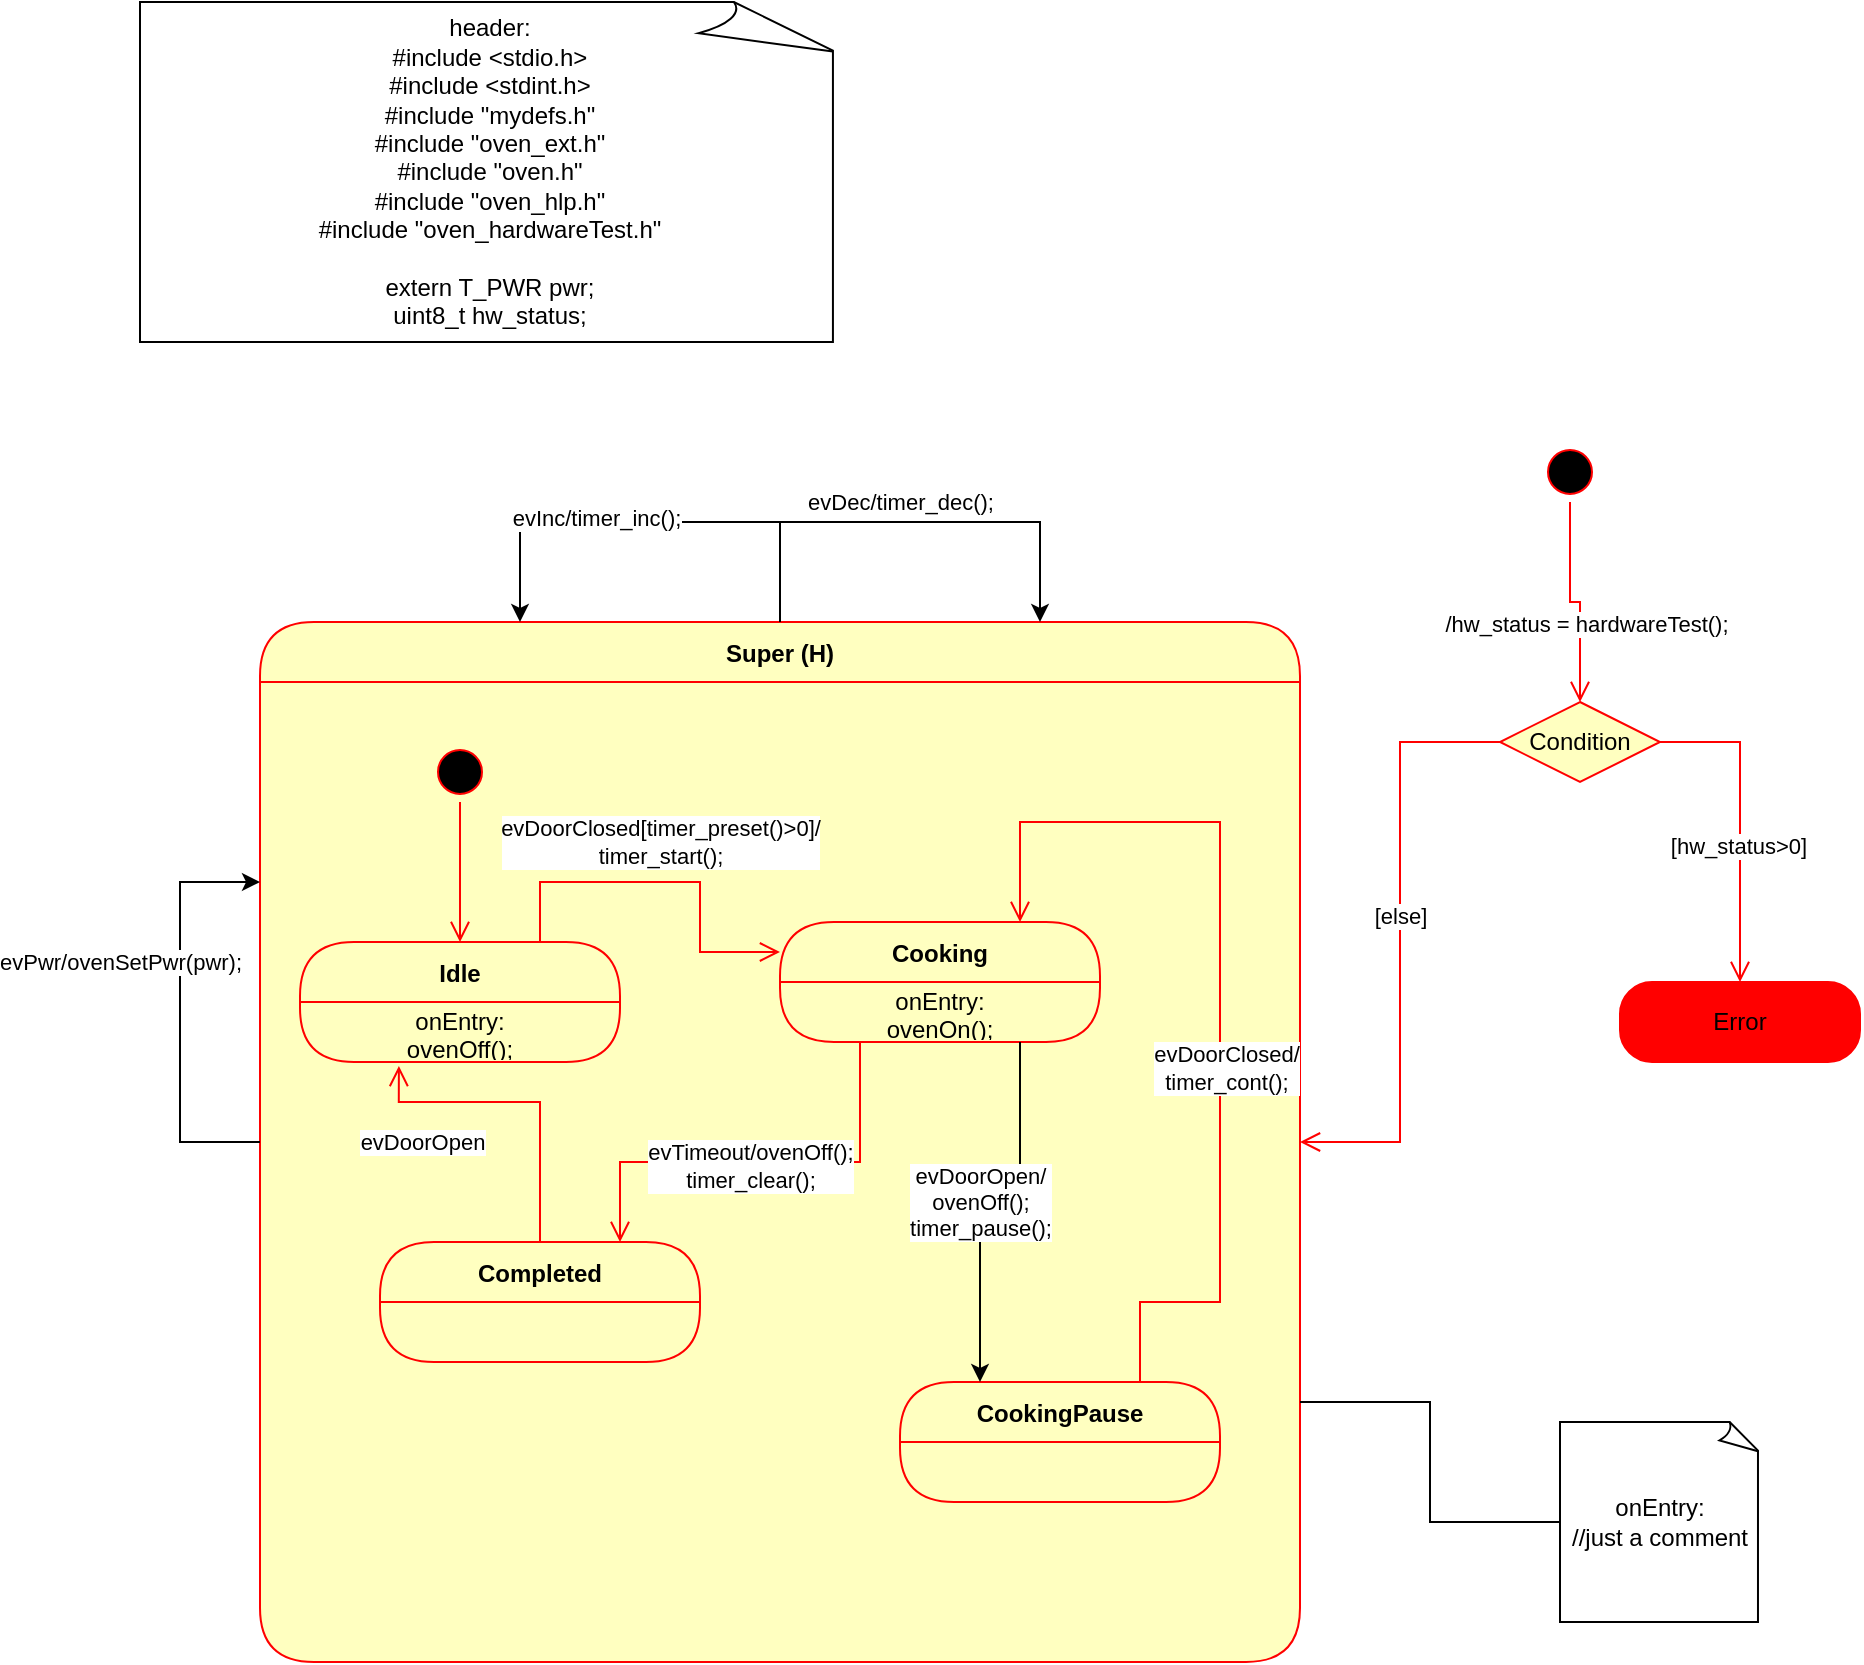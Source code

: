 <mxfile version="21.6.5" type="device">
  <diagram name="Page-1" id="ebV2AF8V64WXV8eBVCVC">
    <mxGraphModel dx="5637" dy="918" grid="1" gridSize="10" guides="1" tooltips="1" connect="1" arrows="1" fold="1" page="1" pageScale="1" pageWidth="4681" pageHeight="3300" math="0" shadow="0">
      <root>
        <mxCell id="0" />
        <mxCell id="1" parent="0" />
        <mxCell id="3QiTv7xQ2O4ehKiHq0f2-1" value="Super (H)" style="swimlane;fontStyle=1;align=center;verticalAlign=middle;childLayout=stackLayout;horizontal=1;startSize=30;horizontalStack=0;resizeParent=0;resizeLast=1;container=0;fontColor=#000000;collapsible=0;rounded=1;arcSize=30;strokeColor=#ff0000;fillColor=#ffffc0;swimlaneFillColor=#ffffc0;dropTarget=0;points=[[0,0,0,0,0],[0,0.25,0,0,0],[0,0.5,0,0,0],[0,0.75,0,0,0],[0,1,0,0,0],[0.25,0,0,0,0],[0.25,1,0,0,0],[0.5,0,0,0,0],[0.5,1,0,0,0],[0.75,0,0,0,0],[0.75,1,0,0,0],[1,0,0,0,0],[1,0.25,0,0,0],[1,0.5,0,0,0],[1,0.75,0,0,0],[1,1,0,0,0]];" parent="1" vertex="1">
          <mxGeometry x="110" y="410" width="520" height="520" as="geometry" />
        </mxCell>
        <mxCell id="3QiTv7xQ2O4ehKiHq0f2-11" value="" style="edgeStyle=orthogonalEdgeStyle;html=1;verticalAlign=bottom;endArrow=open;endSize=8;strokeColor=#ff0000;rounded=0;entryX=0.75;entryY=0;entryDx=0;entryDy=0;exitX=0.25;exitY=0;exitDx=0;exitDy=0;" parent="1" source="3QiTv7xQ2O4ehKiHq0f2-9" target="3QiTv7xQ2O4ehKiHq0f2-12" edge="1">
          <mxGeometry relative="1" as="geometry">
            <mxPoint x="450" y="680" as="targetPoint" />
            <mxPoint x="450" y="620" as="sourcePoint" />
            <Array as="points">
              <mxPoint x="410" y="680" />
              <mxPoint x="290" y="680" />
            </Array>
          </mxGeometry>
        </mxCell>
        <mxCell id="3QiTv7xQ2O4ehKiHq0f2-16" value="evTimeout/ovenOff();&lt;br&gt;timer_clear();" style="edgeLabel;html=1;align=center;verticalAlign=middle;resizable=0;points=[];" parent="3QiTv7xQ2O4ehKiHq0f2-11" vertex="1" connectable="0">
          <mxGeometry x="0.254" y="2" relative="1" as="geometry">
            <mxPoint as="offset" />
          </mxGeometry>
        </mxCell>
        <mxCell id="3QiTv7xQ2O4ehKiHq0f2-36" style="edgeStyle=orthogonalEdgeStyle;rounded=0;orthogonalLoop=1;jettySize=auto;html=1;entryX=0.25;entryY=0;entryDx=0;entryDy=0;exitX=0.5;exitY=0;exitDx=0;exitDy=0;" parent="1" source="3QiTv7xQ2O4ehKiHq0f2-1" target="3QiTv7xQ2O4ehKiHq0f2-1" edge="1">
          <mxGeometry relative="1" as="geometry">
            <mxPoint x="240" y="310" as="targetPoint" />
            <Array as="points">
              <mxPoint x="370" y="360" />
              <mxPoint x="240" y="360" />
            </Array>
          </mxGeometry>
        </mxCell>
        <mxCell id="3QiTv7xQ2O4ehKiHq0f2-38" value="evInc/timer_inc();" style="edgeLabel;html=1;align=center;verticalAlign=middle;resizable=0;points=[];" parent="3QiTv7xQ2O4ehKiHq0f2-36" vertex="1" connectable="0">
          <mxGeometry x="0.235" y="-2" relative="1" as="geometry">
            <mxPoint as="offset" />
          </mxGeometry>
        </mxCell>
        <mxCell id="3QiTv7xQ2O4ehKiHq0f2-4" value="" style="ellipse;html=1;shape=startState;fillColor=#000000;strokeColor=#ff0000;" parent="1" vertex="1">
          <mxGeometry x="195" y="470" width="30" height="30" as="geometry" />
        </mxCell>
        <mxCell id="3QiTv7xQ2O4ehKiHq0f2-5" value="" style="edgeStyle=orthogonalEdgeStyle;html=1;verticalAlign=bottom;endArrow=open;endSize=8;strokeColor=#ff0000;rounded=0;entryX=0.5;entryY=0;entryDx=0;entryDy=0;exitX=0.5;exitY=1;exitDx=0;exitDy=0;" parent="1" source="3QiTv7xQ2O4ehKiHq0f2-4" target="3QiTv7xQ2O4ehKiHq0f2-6" edge="1">
          <mxGeometry relative="1" as="geometry">
            <mxPoint x="195" y="560" as="targetPoint" />
            <Array as="points" />
          </mxGeometry>
        </mxCell>
        <mxCell id="3QiTv7xQ2O4ehKiHq0f2-6" value="Idle" style="swimlane;fontStyle=1;align=center;verticalAlign=middle;childLayout=stackLayout;horizontal=1;startSize=30;horizontalStack=0;resizeParent=0;resizeLast=1;container=0;fontColor=#000000;collapsible=0;rounded=1;arcSize=30;strokeColor=#ff0000;fillColor=#ffffc0;swimlaneFillColor=#ffffc0;dropTarget=0;" parent="1" vertex="1">
          <mxGeometry x="130" y="570" width="160" height="60" as="geometry" />
        </mxCell>
        <mxCell id="3QiTv7xQ2O4ehKiHq0f2-7" value="onEntry:&lt;br&gt;ovenOff();" style="text;html=1;strokeColor=none;fillColor=none;align=center;verticalAlign=middle;spacingLeft=4;spacingRight=4;whiteSpace=wrap;overflow=hidden;rotatable=0;fontColor=#000000;" parent="3QiTv7xQ2O4ehKiHq0f2-6" vertex="1">
          <mxGeometry y="30" width="160" height="30" as="geometry" />
        </mxCell>
        <mxCell id="3QiTv7xQ2O4ehKiHq0f2-8" value="" style="edgeStyle=orthogonalEdgeStyle;html=1;verticalAlign=bottom;endArrow=open;endSize=8;strokeColor=#ff0000;rounded=0;entryX=0;entryY=0.25;entryDx=0;entryDy=0;exitX=0.75;exitY=0;exitDx=0;exitDy=0;" parent="1" source="3QiTv7xQ2O4ehKiHq0f2-6" target="3QiTv7xQ2O4ehKiHq0f2-9" edge="1">
          <mxGeometry relative="1" as="geometry">
            <mxPoint x="230" y="740" as="targetPoint" />
            <Array as="points">
              <mxPoint x="250" y="540" />
              <mxPoint x="330" y="540" />
              <mxPoint x="330" y="575" />
            </Array>
          </mxGeometry>
        </mxCell>
        <mxCell id="3QiTv7xQ2O4ehKiHq0f2-43" value="evDoorClosed[timer_preset()&amp;gt;0]/&lt;br&gt;timer_start();" style="edgeLabel;html=1;align=center;verticalAlign=middle;resizable=0;points=[];" parent="3QiTv7xQ2O4ehKiHq0f2-8" vertex="1" connectable="0">
          <mxGeometry x="-0.427" y="-1" relative="1" as="geometry">
            <mxPoint x="37" y="-21" as="offset" />
          </mxGeometry>
        </mxCell>
        <mxCell id="3QiTv7xQ2O4ehKiHq0f2-9" value="Cooking" style="swimlane;fontStyle=1;align=center;verticalAlign=middle;childLayout=stackLayout;horizontal=1;startSize=30;horizontalStack=0;resizeParent=0;resizeLast=1;container=0;fontColor=#000000;collapsible=0;rounded=1;arcSize=30;strokeColor=#ff0000;fillColor=#ffffc0;swimlaneFillColor=#ffffc0;dropTarget=0;" parent="1" vertex="1">
          <mxGeometry x="370" y="560" width="160" height="60" as="geometry" />
        </mxCell>
        <mxCell id="3QiTv7xQ2O4ehKiHq0f2-10" value="onEntry:&lt;br&gt;ovenOn();" style="text;html=1;strokeColor=none;fillColor=none;align=center;verticalAlign=middle;spacingLeft=4;spacingRight=4;whiteSpace=wrap;overflow=hidden;rotatable=0;fontColor=#000000;" parent="3QiTv7xQ2O4ehKiHq0f2-9" vertex="1">
          <mxGeometry y="30" width="160" height="30" as="geometry" />
        </mxCell>
        <mxCell id="3QiTv7xQ2O4ehKiHq0f2-12" value="Completed" style="swimlane;fontStyle=1;align=center;verticalAlign=middle;childLayout=stackLayout;horizontal=1;startSize=30;horizontalStack=0;resizeParent=0;resizeLast=1;container=0;fontColor=#000000;collapsible=0;rounded=1;arcSize=30;strokeColor=#ff0000;fillColor=#ffffc0;swimlaneFillColor=#ffffc0;dropTarget=0;" parent="1" vertex="1">
          <mxGeometry x="170" y="720" width="160" height="60" as="geometry" />
        </mxCell>
        <mxCell id="3QiTv7xQ2O4ehKiHq0f2-14" value="" style="edgeStyle=orthogonalEdgeStyle;html=1;verticalAlign=bottom;endArrow=open;endSize=8;strokeColor=#ff0000;rounded=0;entryX=0.309;entryY=1.067;entryDx=0;entryDy=0;exitX=0.5;exitY=0;exitDx=0;exitDy=0;entryPerimeter=0;" parent="1" source="3QiTv7xQ2O4ehKiHq0f2-12" target="3QiTv7xQ2O4ehKiHq0f2-7" edge="1">
          <mxGeometry relative="1" as="geometry">
            <mxPoint x="250" y="840" as="targetPoint" />
            <Array as="points">
              <mxPoint x="250" y="650" />
              <mxPoint x="179" y="650" />
            </Array>
          </mxGeometry>
        </mxCell>
        <mxCell id="3QiTv7xQ2O4ehKiHq0f2-15" value="evDoorOpen" style="edgeLabel;html=1;align=center;verticalAlign=middle;resizable=0;points=[];" parent="3QiTv7xQ2O4ehKiHq0f2-14" vertex="1" connectable="0">
          <mxGeometry x="-0.046" y="-3" relative="1" as="geometry">
            <mxPoint x="-54" y="23" as="offset" />
          </mxGeometry>
        </mxCell>
        <mxCell id="3QiTv7xQ2O4ehKiHq0f2-18" value="CookingPause" style="swimlane;fontStyle=1;align=center;verticalAlign=middle;childLayout=stackLayout;horizontal=1;startSize=30;horizontalStack=0;resizeParent=0;resizeLast=1;container=0;fontColor=#000000;collapsible=0;rounded=1;arcSize=30;strokeColor=#ff0000;fillColor=#ffffc0;swimlaneFillColor=#ffffc0;dropTarget=0;" parent="1" vertex="1">
          <mxGeometry x="430" y="790" width="160" height="60" as="geometry" />
        </mxCell>
        <mxCell id="3QiTv7xQ2O4ehKiHq0f2-20" value="" style="edgeStyle=orthogonalEdgeStyle;html=1;verticalAlign=bottom;endArrow=open;endSize=8;strokeColor=#ff0000;rounded=0;entryX=0.75;entryY=0;entryDx=0;entryDy=0;exitX=0.75;exitY=0;exitDx=0;exitDy=0;" parent="1" source="3QiTv7xQ2O4ehKiHq0f2-18" target="3QiTv7xQ2O4ehKiHq0f2-9" edge="1">
          <mxGeometry relative="1" as="geometry">
            <mxPoint x="430" y="490" as="targetPoint" />
            <Array as="points">
              <mxPoint x="550" y="750" />
              <mxPoint x="590" y="750" />
              <mxPoint x="590" y="510" />
              <mxPoint x="490" y="510" />
            </Array>
          </mxGeometry>
        </mxCell>
        <mxCell id="3QiTv7xQ2O4ehKiHq0f2-21" value="evDoorClosed/&lt;br&gt;timer_cont();" style="edgeLabel;html=1;align=center;verticalAlign=middle;resizable=0;points=[];" parent="3QiTv7xQ2O4ehKiHq0f2-20" vertex="1" connectable="0">
          <mxGeometry x="-0.159" y="-3" relative="1" as="geometry">
            <mxPoint as="offset" />
          </mxGeometry>
        </mxCell>
        <mxCell id="3QiTv7xQ2O4ehKiHq0f2-22" style="edgeStyle=orthogonalEdgeStyle;rounded=0;orthogonalLoop=1;jettySize=auto;html=1;exitX=0.75;exitY=1;exitDx=0;exitDy=0;entryX=0.25;entryY=0;entryDx=0;entryDy=0;" parent="1" source="3QiTv7xQ2O4ehKiHq0f2-10" target="3QiTv7xQ2O4ehKiHq0f2-18" edge="1">
          <mxGeometry relative="1" as="geometry">
            <Array as="points">
              <mxPoint x="490" y="705" />
              <mxPoint x="470" y="705" />
            </Array>
          </mxGeometry>
        </mxCell>
        <mxCell id="3QiTv7xQ2O4ehKiHq0f2-23" value="evDoorOpen/&lt;br&gt;ovenOff();&lt;br&gt;timer_pause();" style="edgeLabel;html=1;align=center;verticalAlign=middle;resizable=0;points=[];" parent="3QiTv7xQ2O4ehKiHq0f2-22" vertex="1" connectable="0">
          <mxGeometry x="0.307" y="-1" relative="1" as="geometry">
            <mxPoint x="1" y="-24" as="offset" />
          </mxGeometry>
        </mxCell>
        <mxCell id="3QiTv7xQ2O4ehKiHq0f2-24" value="" style="ellipse;html=1;shape=startState;fillColor=#000000;strokeColor=#ff0000;" parent="1" vertex="1">
          <mxGeometry x="750" y="320" width="30" height="30" as="geometry" />
        </mxCell>
        <mxCell id="3QiTv7xQ2O4ehKiHq0f2-25" value="" style="edgeStyle=orthogonalEdgeStyle;html=1;verticalAlign=bottom;endArrow=open;endSize=8;strokeColor=#ff0000;rounded=0;entryX=0.5;entryY=0;entryDx=0;entryDy=0;exitX=0.5;exitY=1;exitDx=0;exitDy=0;" parent="1" source="3QiTv7xQ2O4ehKiHq0f2-24" target="3QiTv7xQ2O4ehKiHq0f2-26" edge="1">
          <mxGeometry relative="1" as="geometry">
            <mxPoint x="765" y="410" as="targetPoint" />
          </mxGeometry>
        </mxCell>
        <mxCell id="3QiTv7xQ2O4ehKiHq0f2-32" value="/hw_status = hardwareTest();" style="edgeLabel;html=1;align=center;verticalAlign=middle;resizable=0;points=[];" parent="3QiTv7xQ2O4ehKiHq0f2-25" vertex="1" connectable="0">
          <mxGeometry x="0.257" y="3" relative="1" as="geometry">
            <mxPoint as="offset" />
          </mxGeometry>
        </mxCell>
        <mxCell id="3QiTv7xQ2O4ehKiHq0f2-26" value="Condition" style="rhombus;whiteSpace=wrap;html=1;fontColor=#000000;fillColor=#ffffc0;strokeColor=#ff0000;" parent="1" vertex="1">
          <mxGeometry x="730" y="450" width="80" height="40" as="geometry" />
        </mxCell>
        <mxCell id="3QiTv7xQ2O4ehKiHq0f2-27" value="" style="edgeStyle=orthogonalEdgeStyle;html=1;align=left;verticalAlign=bottom;endArrow=open;endSize=8;strokeColor=#ff0000;rounded=0;exitX=1;exitY=0.5;exitDx=0;exitDy=0;entryX=0.5;entryY=0;entryDx=0;entryDy=0;" parent="1" source="3QiTv7xQ2O4ehKiHq0f2-26" target="3QiTv7xQ2O4ehKiHq0f2-30" edge="1">
          <mxGeometry x="-1" relative="1" as="geometry">
            <mxPoint x="910" y="470" as="targetPoint" />
            <Array as="points">
              <mxPoint x="850" y="470" />
            </Array>
          </mxGeometry>
        </mxCell>
        <mxCell id="3QiTv7xQ2O4ehKiHq0f2-44" value="[hw_status&amp;gt;0]" style="edgeLabel;html=1;align=center;verticalAlign=middle;resizable=0;points=[];" parent="3QiTv7xQ2O4ehKiHq0f2-27" vertex="1" connectable="0">
          <mxGeometry x="0.15" y="-1" relative="1" as="geometry">
            <mxPoint as="offset" />
          </mxGeometry>
        </mxCell>
        <mxCell id="3QiTv7xQ2O4ehKiHq0f2-28" value="" style="edgeStyle=orthogonalEdgeStyle;html=1;align=left;verticalAlign=top;endArrow=open;endSize=8;strokeColor=#ff0000;rounded=0;entryX=1;entryY=0.5;entryDx=0;entryDy=0;" parent="1" source="3QiTv7xQ2O4ehKiHq0f2-26" target="3QiTv7xQ2O4ehKiHq0f2-1" edge="1">
          <mxGeometry x="-1" relative="1" as="geometry">
            <mxPoint x="770" y="550" as="targetPoint" />
          </mxGeometry>
        </mxCell>
        <mxCell id="3QiTv7xQ2O4ehKiHq0f2-29" value="[else]" style="edgeLabel;html=1;align=center;verticalAlign=middle;resizable=0;points=[];" parent="3QiTv7xQ2O4ehKiHq0f2-28" vertex="1" connectable="0">
          <mxGeometry x="-0.087" relative="1" as="geometry">
            <mxPoint as="offset" />
          </mxGeometry>
        </mxCell>
        <mxCell id="3QiTv7xQ2O4ehKiHq0f2-30" value="Error" style="rounded=1;whiteSpace=wrap;html=1;arcSize=40;fontColor=#000000;fillColor=#FF0000;strokeColor=#ff0000;" parent="1" vertex="1">
          <mxGeometry x="790" y="590" width="120" height="40" as="geometry" />
        </mxCell>
        <mxCell id="3QiTv7xQ2O4ehKiHq0f2-34" style="edgeStyle=orthogonalEdgeStyle;rounded=0;orthogonalLoop=1;jettySize=auto;html=1;entryX=0.75;entryY=0;entryDx=0;entryDy=0;" parent="1" source="3QiTv7xQ2O4ehKiHq0f2-1" target="3QiTv7xQ2O4ehKiHq0f2-1" edge="1">
          <mxGeometry relative="1" as="geometry">
            <Array as="points">
              <mxPoint x="370" y="360" />
              <mxPoint x="500" y="360" />
            </Array>
          </mxGeometry>
        </mxCell>
        <mxCell id="3QiTv7xQ2O4ehKiHq0f2-35" value="evDec/timer_dec();" style="edgeLabel;html=1;align=center;verticalAlign=middle;resizable=0;points=[];" parent="3QiTv7xQ2O4ehKiHq0f2-34" vertex="1" connectable="0">
          <mxGeometry x="-0.174" y="2" relative="1" as="geometry">
            <mxPoint x="15" y="-8" as="offset" />
          </mxGeometry>
        </mxCell>
        <mxCell id="3QiTv7xQ2O4ehKiHq0f2-39" style="edgeStyle=orthogonalEdgeStyle;rounded=0;orthogonalLoop=1;jettySize=auto;html=1;entryX=0;entryY=0.25;entryDx=0;entryDy=0;exitX=0;exitY=0.5;exitDx=0;exitDy=0;" parent="1" source="3QiTv7xQ2O4ehKiHq0f2-1" target="3QiTv7xQ2O4ehKiHq0f2-1" edge="1">
          <mxGeometry relative="1" as="geometry">
            <Array as="points">
              <mxPoint x="70" y="670" />
              <mxPoint x="70" y="540" />
            </Array>
          </mxGeometry>
        </mxCell>
        <mxCell id="3QiTv7xQ2O4ehKiHq0f2-40" value="evPwr/ovenSetPwr(pwr);" style="edgeLabel;html=1;align=center;verticalAlign=middle;resizable=0;points=[];" parent="3QiTv7xQ2O4ehKiHq0f2-39" vertex="1" connectable="0">
          <mxGeometry x="0.305" y="3" relative="1" as="geometry">
            <mxPoint x="-27" y="7" as="offset" />
          </mxGeometry>
        </mxCell>
        <mxCell id="3QiTv7xQ2O4ehKiHq0f2-41" value="header:&lt;br&gt;#include &amp;lt;stdio.h&amp;gt;&lt;br&gt;#include &amp;lt;stdint.h&amp;gt;&lt;br&gt;#include &quot;mydefs.h&quot;&lt;br&gt;#include &quot;oven_ext.h&quot;&lt;br&gt;#include &quot;oven.h&quot;&lt;br&gt;#include &quot;oven_hlp.h&quot;&lt;br&gt;#include &quot;oven_hardwareTest.h&quot;&lt;br&gt;&lt;br&gt;extern T_PWR pwr;&lt;br&gt;uint8_t hw_status;" style="whiteSpace=wrap;html=1;shape=mxgraph.basic.document" parent="1" vertex="1">
          <mxGeometry x="50" y="100" width="350" height="170" as="geometry" />
        </mxCell>
        <mxCell id="GnRQnlVzR-3ZWTHQmEwg-6" style="edgeStyle=orthogonalEdgeStyle;rounded=0;orthogonalLoop=1;jettySize=auto;html=1;exitX=0;exitY=0.5;exitDx=0;exitDy=0;exitPerimeter=0;entryX=1;entryY=0.75;entryDx=0;entryDy=0;entryPerimeter=0;endArrow=none;endFill=0;" parent="1" source="GnRQnlVzR-3ZWTHQmEwg-1" target="3QiTv7xQ2O4ehKiHq0f2-1" edge="1">
          <mxGeometry relative="1" as="geometry" />
        </mxCell>
        <mxCell id="GnRQnlVzR-3ZWTHQmEwg-1" value="onEntry:&lt;br&gt;//just a comment" style="whiteSpace=wrap;html=1;shape=mxgraph.basic.document" parent="1" vertex="1">
          <mxGeometry x="760" y="810" width="100" height="100" as="geometry" />
        </mxCell>
        <mxCell id="B4ebPhRU60j-9Ri3JaXe-1" value="" style="shape=image;verticalLabelPosition=bottom;labelBackgroundColor=default;verticalAlign=top;aspect=fixed;imageAspect=0;image=https://www.sinelabore.de/lib/exe/fetch.php/wiki/landing_pages/ea_landing_image_microwave_oven.png;" vertex="1" parent="1">
          <mxGeometry x="509" y="100" width="251" height="132" as="geometry" />
        </mxCell>
      </root>
    </mxGraphModel>
  </diagram>
</mxfile>
